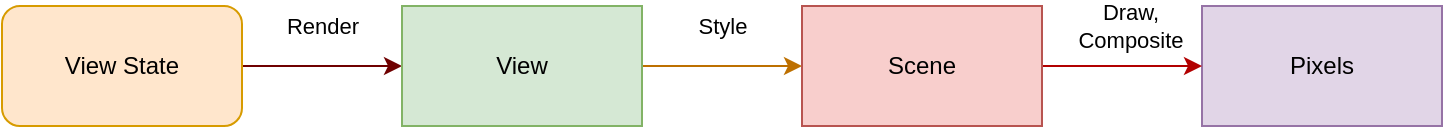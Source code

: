 <mxfile>
    <diagram id="7yg1Ea7sMo5uKyr4i7KM" name="Page-1">
        <mxGraphModel dx="911" dy="834" grid="1" gridSize="10" guides="1" tooltips="1" connect="1" arrows="1" fold="1" page="1" pageScale="1" pageWidth="850" pageHeight="1100" background="#ffffff" math="0" shadow="0">
            <root>
                <mxCell id="0"/>
                <mxCell id="1" parent="0"/>
                <mxCell id="6" value="Render" style="edgeStyle=none;html=1;fillColor=#a20025;strokeColor=#6F0000;" edge="1" parent="1" source="2" target="3">
                    <mxGeometry y="20" relative="1" as="geometry">
                        <mxPoint as="offset"/>
                    </mxGeometry>
                </mxCell>
                <mxCell id="2" value="View State" style="rounded=1;whiteSpace=wrap;html=1;fillColor=#ffe6cc;strokeColor=#d79b00;" vertex="1" parent="1">
                    <mxGeometry x="40" y="370" width="120" height="60" as="geometry"/>
                </mxCell>
                <mxCell id="7" value="Style" style="edgeStyle=none;html=1;fillColor=#f0a30a;strokeColor=#BD7000;" edge="1" parent="1" source="3" target="5">
                    <mxGeometry y="20" relative="1" as="geometry">
                        <mxPoint as="offset"/>
                    </mxGeometry>
                </mxCell>
                <mxCell id="3" value="View" style="rounded=0;whiteSpace=wrap;html=1;fillColor=#d5e8d4;strokeColor=#82b366;" vertex="1" parent="1">
                    <mxGeometry x="240" y="370" width="120" height="60" as="geometry"/>
                </mxCell>
                <mxCell id="4" value="Pixels" style="rounded=0;whiteSpace=wrap;html=1;fillColor=#e1d5e7;strokeColor=#9673a6;" vertex="1" parent="1">
                    <mxGeometry x="640" y="370" width="120" height="60" as="geometry"/>
                </mxCell>
                <mxCell id="8" value="Draw,&lt;br&gt;Composite" style="edgeStyle=none;html=1;fillColor=#e51400;strokeColor=#B20000;" edge="1" parent="1" source="5" target="4">
                    <mxGeometry x="0.091" y="20" relative="1" as="geometry">
                        <mxPoint as="offset"/>
                    </mxGeometry>
                </mxCell>
                <mxCell id="5" value="Scene" style="rounded=0;whiteSpace=wrap;html=1;fillColor=#f8cecc;strokeColor=#b85450;" vertex="1" parent="1">
                    <mxGeometry x="440" y="370" width="120" height="60" as="geometry"/>
                </mxCell>
            </root>
        </mxGraphModel>
    </diagram>
</mxfile>